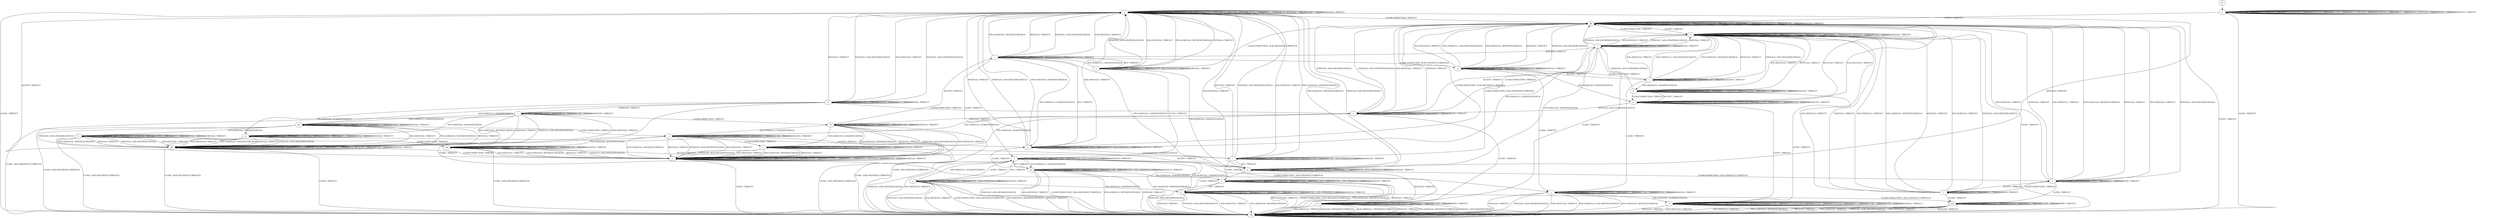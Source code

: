 digraph "" {
	graph ["Incoming time"=0.32468199729919434,
		"Outgoing time"=0.44037890434265137,
		Output="{'States': 39, 'Transitions': 495, 'Filename': '../results/tcp_rerun/TCP_Windows8_Server-TCP_Windows8_Server-5.dot'}",
		Reference="{'States': 39, 'Transitions': 495, 'Filename': '../subjects/tcp/TCP_Windows8_Server.dot'}",
		Solver=yices,
		Updated="{'States': 39, 'Transitions': 495, 'Filename': '../subjects/tcp/TCP_Windows8_Server.dot'}",
		"f-measure"=1.0,
		precision=1.0,
		recall=1.0
	];
	a -> a	[key=0,
		label="ACK+PSH(V,V,1) / TIMEOUT"];
	a -> a	[key=1,
		label="ACCEPT / TIMEOUT"];
	a -> a	[key=2,
		label="FIN+ACK(V,V,0) / TIMEOUT"];
	a -> a	[key=3,
		label="LISTEN / TIMEOUT"];
	a -> a	[key=4,
		label="CLOSE / TIMEOUT"];
	a -> a	[key=5,
		label="SEND / ACK+PSH(NEXT,CURRENT,1)"];
	a -> a	[key=6,
		label="ACK(V,V,0) / TIMEOUT"];
	a -> h	[key=0,
		label="RCV / TIMEOUT"];
	a -> kk	[key=0,
		label="CLOSECONNECTION / ACK+RST(NEXT,CURRENT,0)"];
	a -> kk	[key=1,
		label="SYN+ACK(V,V,0) / RST(NEXT,FRESH,0)"];
	a -> kk	[key=2,
		label="RST(V,V,0) / TIMEOUT"];
	a -> kk	[key=3,
		label="SYN(V,V,0) / ACK+RST(ZERO,NEXT,0)"];
	a -> kk	[key=4,
		label="ACK+RST(V,V,0) / TIMEOUT"];
	b -> b	[key=0,
		label="ACK+PSH(V,V,1) / TIMEOUT"];
	b -> b	[key=1,
		label="SYN+ACK(V,V,0) / TIMEOUT"];
	b -> b	[key=2,
		label="RST(V,V,0) / TIMEOUT"];
	b -> b	[key=3,
		label="ACCEPT / TIMEOUT"];
	b -> b	[key=4,
		label="FIN+ACK(V,V,0) / TIMEOUT"];
	b -> b	[key=5,
		label="LISTEN / TIMEOUT"];
	b -> b	[key=6,
		label="RCV / TIMEOUT"];
	b -> b	[key=7,
		label="ACK+RST(V,V,0) / TIMEOUT"];
	b -> b	[key=8,
		label="SEND / TIMEOUT"];
	b -> b	[key=9,
		label="ACK(V,V,0) / TIMEOUT"];
	b -> gg	[key=0,
		label="CLOSECONNECTION / TIMEOUT"];
	b -> ii	[key=0,
		label="SYN(V,V,0) / ACK+SYN(FRESH,NEXT,0)"];
	b -> kk	[key=0,
		label="CLOSE / TIMEOUT"];
	c -> b	[key=0,
		label="SYN+ACK(V,V,0) / RST(NEXT,FRESH,0)"];
	c -> b	[key=1,
		label="RST(V,V,0) / TIMEOUT"];
	c -> b	[key=2,
		label="SYN(V,V,0) / ACK+RST(ZERO,NEXT,0)"];
	c -> b	[key=3,
		label="ACK+RST(V,V,0) / TIMEOUT"];
	c -> c	[key=0,
		label="ACCEPT / TIMEOUT"];
	c -> c	[key=1,
		label="LISTEN / TIMEOUT"];
	c -> c	[key=2,
		label="SEND / ACK+PSH(NEXT,CURRENT,1)"];
	c -> c	[key=3,
		label="ACK(V,V,0) / TIMEOUT"];
	c -> g	[key=0,
		label="ACK+PSH(V,V,1) / ACK(NEXT,NEXT,0)"];
	c -> m	[key=0,
		label="FIN+ACK(V,V,0) / ACK(NEXT,NEXT,0)"];
	c -> q	[key=0,
		label="CLOSECONNECTION / ACK+FIN(NEXT,CURRENT,0)"];
	c -> u	[key=0,
		label="RCV / TIMEOUT"];
	c -> z	[key=0,
		label="CLOSE / TIMEOUT"];
	d -> d	[key=0,
		label="CLOSECONNECTION / TIMEOUT"];
	d -> d	[key=1,
		label="ACK+PSH(V,V,1) / TIMEOUT"];
	d -> d	[key=2,
		label="SYN+ACK(V,V,0) / RST(NEXT,FRESH,0)"];
	d -> d	[key=3,
		label="ACCEPT / TIMEOUT"];
	d -> d	[key=4,
		label="FIN+ACK(V,V,0) / TIMEOUT"];
	d -> d	[key=5,
		label="LISTEN / TIMEOUT"];
	d -> d	[key=6,
		label="SYN(V,V,0) / TIMEOUT"];
	d -> d	[key=7,
		label="RCV / TIMEOUT"];
	d -> d	[key=8,
		label="CLOSE / TIMEOUT"];
	d -> d	[key=9,
		label="SEND / TIMEOUT"];
	d -> d	[key=10,
		label="ACK(V,V,0) / TIMEOUT"];
	d -> kk	[key=0,
		label="RST(V,V,0) / TIMEOUT"];
	d -> kk	[key=1,
		label="ACK+RST(V,V,0) / TIMEOUT"];
	e -> e	[key=0,
		label="CLOSECONNECTION / TIMEOUT"];
	e -> e	[key=1,
		label="LISTEN / TIMEOUT"];
	e -> e	[key=2,
		label="RCV / TIMEOUT"];
	e -> e	[key=3,
		label="SEND / TIMEOUT"];
	e -> f	[key=0,
		label="ACCEPT / TIMEOUT"];
	e -> gg	[key=0,
		label="ACK+PSH(V,V,1) / TIMEOUT"];
	e -> gg	[key=1,
		label="SYN+ACK(V,V,0) / RST(NEXT,FRESH,0)"];
	e -> gg	[key=2,
		label="RST(V,V,0) / TIMEOUT"];
	e -> gg	[key=3,
		label="FIN+ACK(V,V,0) / TIMEOUT"];
	e -> gg	[key=4,
		label="SYN(V,V,0) / ACK+RST(ZERO,NEXT,0)"];
	e -> gg	[key=5,
		label="ACK+RST(V,V,0) / TIMEOUT"];
	e -> gg	[key=6,
		label="ACK(V,V,0) / TIMEOUT"];
	e -> mm	[key=0,
		label="CLOSE / TIMEOUT"];
	f -> e	[key=0,
		label="CLOSECONNECTION / TIMEOUT"];
	f -> f	[key=0,
		label="ACCEPT / TIMEOUT"];
	f -> f	[key=1,
		label="LISTEN / TIMEOUT"];
	f -> f	[key=2,
		label="RCV / TIMEOUT"];
	f -> f	[key=3,
		label="SEND / TIMEOUT"];
	f -> w	[key=0,
		label="ACK+PSH(V,V,1) / TIMEOUT"];
	f -> w	[key=1,
		label="SYN+ACK(V,V,0) / RST(NEXT,FRESH,0)"];
	f -> w	[key=2,
		label="RST(V,V,0) / TIMEOUT"];
	f -> w	[key=3,
		label="FIN+ACK(V,V,0) / TIMEOUT"];
	f -> w	[key=4,
		label="SYN(V,V,0) / ACK+RST(ZERO,NEXT,0)"];
	f -> w	[key=5,
		label="ACK+RST(V,V,0) / TIMEOUT"];
	f -> w	[key=6,
		label="ACK(V,V,0) / TIMEOUT"];
	f -> mm	[key=0,
		label="CLOSE / TIMEOUT"];
	g -> b	[key=0,
		label="SYN+ACK(V,V,0) / RST(NEXT,FRESH,0)"];
	g -> b	[key=1,
		label="RST(V,V,0) / TIMEOUT"];
	g -> b	[key=2,
		label="SYN(V,V,0) / ACK+RST(ZERO,NEXT,0)"];
	g -> b	[key=3,
		label="ACK+RST(V,V,0) / TIMEOUT"];
	g -> c	[key=0,
		label="RCV / TIMEOUT"];
	g -> g	[key=0,
		label="ACK+PSH(V,V,1) / ACK(NEXT,NEXT,0)"];
	g -> g	[key=1,
		label="ACCEPT / TIMEOUT"];
	g -> g	[key=2,
		label="LISTEN / TIMEOUT"];
	g -> g	[key=3,
		label="SEND / ACK+PSH(NEXT,CURRENT,1)"];
	g -> g	[key=4,
		label="ACK(V,V,0) / TIMEOUT"];
	g -> i	[key=0,
		label="FIN+ACK(V,V,0) / ACK(NEXT,NEXT,0)"];
	g -> aa	[key=0,
		label="CLOSE / TIMEOUT"];
	g -> gg	[key=0,
		label="CLOSECONNECTION / ACK+RST(NEXT,CURRENT,0)"];
	h -> h	[key=0,
		label="ACK+PSH(V,V,1) / TIMEOUT"];
	h -> h	[key=1,
		label="ACCEPT / TIMEOUT"];
	h -> h	[key=2,
		label="FIN+ACK(V,V,0) / TIMEOUT"];
	h -> h	[key=3,
		label="LISTEN / TIMEOUT"];
	h -> h	[key=4,
		label="RCV / TIMEOUT"];
	h -> h	[key=5,
		label="CLOSE / TIMEOUT"];
	h -> h	[key=6,
		label="SEND / ACK+PSH(NEXT,CURRENT,1)"];
	h -> h	[key=7,
		label="ACK(V,V,0) / TIMEOUT"];
	h -> kk	[key=0,
		label="SYN+ACK(V,V,0) / RST(NEXT,FRESH,0)"];
	h -> kk	[key=1,
		label="RST(V,V,0) / TIMEOUT"];
	h -> kk	[key=2,
		label="SYN(V,V,0) / ACK+RST(ZERO,NEXT,0)"];
	h -> kk	[key=3,
		label="ACK+RST(V,V,0) / TIMEOUT"];
	h -> mm	[key=0,
		label="CLOSECONNECTION / ACK+FIN(NEXT,CURRENT,0)"];
	i -> a	[key=0,
		label="CLOSE / TIMEOUT"];
	i -> b	[key=0,
		label="SYN+ACK(V,V,0) / RST(NEXT,FRESH,0)"];
	i -> b	[key=1,
		label="RST(V,V,0) / TIMEOUT"];
	i -> b	[key=2,
		label="SYN(V,V,0) / ACK+RST(ZERO,NEXT,0)"];
	i -> b	[key=3,
		label="ACK+RST(V,V,0) / TIMEOUT"];
	i -> i	[key=0,
		label="ACK+PSH(V,V,1) / TIMEOUT"];
	i -> i	[key=1,
		label="ACCEPT / TIMEOUT"];
	i -> i	[key=2,
		label="FIN+ACK(V,V,0) / TIMEOUT"];
	i -> i	[key=3,
		label="LISTEN / TIMEOUT"];
	i -> i	[key=4,
		label="SEND / ACK+PSH(NEXT,CURRENT,1)"];
	i -> i	[key=5,
		label="ACK(V,V,0) / TIMEOUT"];
	i -> m	[key=0,
		label="RCV / TIMEOUT"];
	i -> gg	[key=0,
		label="CLOSECONNECTION / ACK+RST(NEXT,CURRENT,0)"];
	j -> d	[key=0,
		label="FIN+ACK(V,V,0) / ACK(NEXT,NEXT,0)"];
	j -> j	[key=0,
		label="CLOSECONNECTION / TIMEOUT"];
	j -> j	[key=1,
		label="ACCEPT / TIMEOUT"];
	j -> j	[key=2,
		label="LISTEN / TIMEOUT"];
	j -> j	[key=3,
		label="RCV / TIMEOUT"];
	j -> j	[key=4,
		label="CLOSE / TIMEOUT"];
	j -> j	[key=5,
		label="SEND / TIMEOUT"];
	j -> j	[key=6,
		label="ACK(V,V,0) / TIMEOUT"];
	j -> kk	[key=0,
		label="ACK+PSH(V,V,1) / ACK+RST(NEXT,NEXT,0)"];
	j -> kk	[key=1,
		label="SYN+ACK(V,V,0) / RST(NEXT,FRESH,0)"];
	j -> kk	[key=2,
		label="RST(V,V,0) / TIMEOUT"];
	j -> kk	[key=3,
		label="SYN(V,V,0) / ACK+RST(ZERO,NEXT,0)"];
	j -> kk	[key=4,
		label="ACK+RST(V,V,0) / TIMEOUT"];
	k -> d	[key=0,
		label="CLOSE / TIMEOUT"];
	k -> k	[key=0,
		label="ACK+PSH(V,V,1) / TIMEOUT"];
	k -> k	[key=1,
		label="SYN+ACK(V,V,0) / RST(NEXT,FRESH,0)"];
	k -> k	[key=2,
		label="ACCEPT / TIMEOUT"];
	k -> k	[key=3,
		label="FIN+ACK(V,V,0) / TIMEOUT"];
	k -> k	[key=4,
		label="LISTEN / TIMEOUT"];
	k -> k	[key=5,
		label="RCV / TIMEOUT"];
	k -> k	[key=6,
		label="SEND / TIMEOUT"];
	k -> k	[key=7,
		label="ACK(V,V,0) / TIMEOUT"];
	k -> l	[key=0,
		label="SYN(V,V,0) / ACK+SYN(FRESH,NEXT,0)"];
	k -> p	[key=0,
		label="CLOSECONNECTION / TIMEOUT"];
	k -> w	[key=0,
		label="RST(V,V,0) / TIMEOUT"];
	k -> w	[key=1,
		label="ACK+RST(V,V,0) / TIMEOUT"];
	l -> c	[key=0,
		label="ACK(V,V,0) / TIMEOUT"];
	l -> g	[key=0,
		label="ACK+PSH(V,V,1) / ACK(NEXT,NEXT,0)"];
	l -> l	[key=0,
		label="SYN+ACK(V,V,0) / TIMEOUT"];
	l -> l	[key=1,
		label="ACCEPT / TIMEOUT"];
	l -> l	[key=2,
		label="LISTEN / TIMEOUT"];
	l -> l	[key=3,
		label="RCV / TIMEOUT"];
	l -> l	[key=4,
		label="SEND / TIMEOUT"];
	l -> m	[key=0,
		label="FIN+ACK(V,V,0) / ACK(NEXT,NEXT,0)"];
	l -> w	[key=0,
		label="RST(V,V,0) / TIMEOUT"];
	l -> w	[key=1,
		label="SYN(V,V,0) / ACK+RST(ZERO,NEXT,0)"];
	l -> w	[key=2,
		label="ACK+RST(V,V,0) / TIMEOUT"];
	l -> y	[key=0,
		label="CLOSECONNECTION / TIMEOUT"];
	l -> cc	[key=0,
		label="CLOSE / TIMEOUT"];
	m -> b	[key=0,
		label="SYN+ACK(V,V,0) / RST(NEXT,FRESH,0)"];
	m -> b	[key=1,
		label="RST(V,V,0) / TIMEOUT"];
	m -> b	[key=2,
		label="SYN(V,V,0) / ACK+RST(ZERO,NEXT,0)"];
	m -> b	[key=3,
		label="ACK+RST(V,V,0) / TIMEOUT"];
	m -> e	[key=0,
		label="CLOSECONNECTION / ACK+FIN(NEXT,CURRENT,0)"];
	m -> h	[key=0,
		label="CLOSE / TIMEOUT"];
	m -> m	[key=0,
		label="ACK+PSH(V,V,1) / TIMEOUT"];
	m -> m	[key=1,
		label="ACCEPT / TIMEOUT"];
	m -> m	[key=2,
		label="FIN+ACK(V,V,0) / TIMEOUT"];
	m -> m	[key=3,
		label="LISTEN / TIMEOUT"];
	m -> m	[key=4,
		label="RCV / TIMEOUT"];
	m -> m	[key=5,
		label="SEND / ACK+PSH(NEXT,CURRENT,1)"];
	m -> m	[key=6,
		label="ACK(V,V,0) / TIMEOUT"];
	n -> n	[key=0,
		label="CLOSECONNECTION / TIMEOUT"];
	n -> n	[key=1,
		label="ACK+PSH(V,V,1) / TIMEOUT"];
	n -> n	[key=2,
		label="SYN+ACK(V,V,0) / TIMEOUT"];
	n -> n	[key=3,
		label="RST(V,V,0) / TIMEOUT"];
	n -> n	[key=4,
		label="ACCEPT / TIMEOUT"];
	n -> n	[key=5,
		label="FIN+ACK(V,V,0) / TIMEOUT"];
	n -> n	[key=6,
		label="SYN(V,V,0) / TIMEOUT"];
	n -> n	[key=7,
		label="RCV / TIMEOUT"];
	n -> n	[key=8,
		label="ACK+RST(V,V,0) / TIMEOUT"];
	n -> n	[key=9,
		label="SEND / TIMEOUT"];
	n -> n	[key=10,
		label="ACK(V,V,0) / TIMEOUT"];
	n -> gg	[key=0,
		label="LISTEN / TIMEOUT"];
	n -> kk	[key=0,
		label="CLOSE / TIMEOUT"];
	o -> b	[key=0,
		label="ACCEPT / TIMEOUT"];
	o -> o	[key=0,
		label="CLOSECONNECTION / TIMEOUT"];
	o -> o	[key=1,
		label="ACK+PSH(V,V,1) / TIMEOUT"];
	o -> o	[key=2,
		label="SYN+ACK(V,V,0) / TIMEOUT"];
	o -> o	[key=3,
		label="RST(V,V,0) / TIMEOUT"];
	o -> o	[key=4,
		label="FIN+ACK(V,V,0) / TIMEOUT"];
	o -> o	[key=5,
		label="LISTEN / TIMEOUT"];
	o -> o	[key=6,
		label="SYN(V,V,0) / TIMEOUT"];
	o -> o	[key=7,
		label="RCV / TIMEOUT"];
	o -> o	[key=8,
		label="ACK+RST(V,V,0) / TIMEOUT"];
	o -> o	[key=9,
		label="SEND / TIMEOUT"];
	o -> o	[key=10,
		label="ACK(V,V,0) / TIMEOUT"];
	o -> kk	[key=0,
		label="CLOSE / TIMEOUT"];
	p -> d	[key=0,
		label="CLOSE / TIMEOUT"];
	p -> k	[key=0,
		label="ACCEPT / TIMEOUT"];
	p -> p	[key=0,
		label="CLOSECONNECTION / TIMEOUT"];
	p -> p	[key=1,
		label="ACK+PSH(V,V,1) / TIMEOUT"];
	p -> p	[key=2,
		label="SYN+ACK(V,V,0) / RST(NEXT,FRESH,0)"];
	p -> p	[key=3,
		label="FIN+ACK(V,V,0) / TIMEOUT"];
	p -> p	[key=4,
		label="LISTEN / TIMEOUT"];
	p -> p	[key=5,
		label="RCV / TIMEOUT"];
	p -> p	[key=6,
		label="SEND / TIMEOUT"];
	p -> p	[key=7,
		label="ACK(V,V,0) / TIMEOUT"];
	p -> y	[key=0,
		label="SYN(V,V,0) / ACK+SYN(FRESH,NEXT,0)"];
	p -> gg	[key=0,
		label="RST(V,V,0) / TIMEOUT"];
	p -> gg	[key=1,
		label="ACK+RST(V,V,0) / TIMEOUT"];
	q -> j	[key=0,
		label="CLOSE / TIMEOUT"];
	q -> p	[key=0,
		label="FIN+ACK(V,V,0) / ACK(NEXT,NEXT,0)"];
	q -> q	[key=0,
		label="CLOSECONNECTION / TIMEOUT"];
	q -> q	[key=1,
		label="LISTEN / TIMEOUT"];
	q -> q	[key=2,
		label="RCV / TIMEOUT"];
	q -> q	[key=3,
		label="SEND / TIMEOUT"];
	q -> q	[key=4,
		label="ACK(V,V,0) / TIMEOUT"];
	q -> v	[key=0,
		label="ACCEPT / TIMEOUT"];
	q -> gg	[key=0,
		label="ACK+PSH(V,V,1) / ACK+RST(NEXT,NEXT,0)"];
	q -> gg	[key=1,
		label="SYN+ACK(V,V,0) / RST(NEXT,FRESH,0)"];
	q -> gg	[key=2,
		label="RST(V,V,0) / TIMEOUT"];
	q -> gg	[key=3,
		label="SYN(V,V,0) / ACK+RST(ZERO,NEXT,0)"];
	q -> gg	[key=4,
		label="ACK+RST(V,V,0) / TIMEOUT"];
	r -> r	[key=0,
		label="ACCEPT / TIMEOUT"];
	r -> r	[key=1,
		label="LISTEN / TIMEOUT"];
	r -> r	[key=2,
		label="RCV / TIMEOUT"];
	r -> r	[key=3,
		label="SEND / TIMEOUT"];
	r -> r	[key=4,
		label="ACK(V,V,0) / TIMEOUT"];
	r -> bb	[key=0,
		label="SYN+ACK(V,V,0) / RST(NEXT,FRESH,0)"];
	r -> bb	[key=1,
		label="RST(V,V,0) / TIMEOUT"];
	r -> bb	[key=2,
		label="SYN(V,V,0) / ACK+RST(ZERO,NEXT,0)"];
	r -> bb	[key=3,
		label="ACK+RST(V,V,0) / TIMEOUT"];
	r -> ff	[key=0,
		label="CLOSECONNECTION / TIMEOUT"];
	r -> hh	[key=0,
		label="ACK+PSH(V,V,1) / ACK(NEXT,NEXT,0)"];
	r -> jj	[key=0,
		label="FIN+ACK(V,V,0) / ACK(NEXT,NEXT,0)"];
	r -> kk	[key=0,
		label="CLOSE / ACK+RST(NEXT,CURRENT,0)"];
	s -> g	[key=0,
		label="ACCEPT / TIMEOUT"];
	s -> o	[key=0,
		label="SYN+ACK(V,V,0) / RST(NEXT,FRESH,0)"];
	s -> o	[key=1,
		label="RST(V,V,0) / TIMEOUT"];
	s -> o	[key=2,
		label="SYN(V,V,0) / ACK+RST(ZERO,NEXT,0)"];
	s -> o	[key=3,
		label="ACK+RST(V,V,0) / TIMEOUT"];
	s -> s	[key=0,
		label="CLOSECONNECTION / TIMEOUT"];
	s -> s	[key=1,
		label="ACK+PSH(V,V,1) / ACK(NEXT,NEXT,0)"];
	s -> s	[key=2,
		label="LISTEN / TIMEOUT"];
	s -> s	[key=3,
		label="RCV / TIMEOUT"];
	s -> s	[key=4,
		label="SEND / TIMEOUT"];
	s -> s	[key=5,
		label="ACK(V,V,0) / TIMEOUT"];
	s -> dd	[key=0,
		label="FIN+ACK(V,V,0) / ACK(NEXT,NEXT,0)"];
	s -> kk	[key=0,
		label="CLOSE / ACK+RST(NEXT,CURRENT,0)"];
	t -> m	[key=0,
		label="ACCEPT / TIMEOUT"];
	t -> o	[key=0,
		label="SYN+ACK(V,V,0) / RST(NEXT,FRESH,0)"];
	t -> o	[key=1,
		label="RST(V,V,0) / TIMEOUT"];
	t -> o	[key=2,
		label="SYN(V,V,0) / ACK+RST(ZERO,NEXT,0)"];
	t -> o	[key=3,
		label="ACK+RST(V,V,0) / TIMEOUT"];
	t -> t	[key=0,
		label="CLOSECONNECTION / TIMEOUT"];
	t -> t	[key=1,
		label="ACK+PSH(V,V,1) / TIMEOUT"];
	t -> t	[key=2,
		label="FIN+ACK(V,V,0) / TIMEOUT"];
	t -> t	[key=3,
		label="LISTEN / TIMEOUT"];
	t -> t	[key=4,
		label="RCV / TIMEOUT"];
	t -> t	[key=5,
		label="SEND / TIMEOUT"];
	t -> t	[key=6,
		label="ACK(V,V,0) / TIMEOUT"];
	t -> kk	[key=0,
		label="CLOSE / ACK+RST(NEXT,CURRENT,0)"];
	u -> b	[key=0,
		label="SYN+ACK(V,V,0) / RST(NEXT,FRESH,0)"];
	u -> b	[key=1,
		label="RST(V,V,0) / TIMEOUT"];
	u -> b	[key=2,
		label="SYN(V,V,0) / ACK+RST(ZERO,NEXT,0)"];
	u -> b	[key=3,
		label="ACK+RST(V,V,0) / TIMEOUT"];
	u -> c	[key=0,
		label="ACK+PSH(V,V,1) / ACK(NEXT,NEXT,0)"];
	u -> m	[key=0,
		label="FIN+ACK(V,V,0) / ACK(NEXT,NEXT,0)"];
	u -> u	[key=0,
		label="ACCEPT / TIMEOUT"];
	u -> u	[key=1,
		label="LISTEN / TIMEOUT"];
	u -> u	[key=2,
		label="RCV / TIMEOUT"];
	u -> u	[key=3,
		label="SEND / ACK+PSH(NEXT,CURRENT,1)"];
	u -> u	[key=4,
		label="ACK(V,V,0) / TIMEOUT"];
	u -> z	[key=0,
		label="CLOSE / TIMEOUT"];
	u -> gg	[key=0,
		label="CLOSECONNECTION / ACK+RST(NEXT,CURRENT,0)"];
	v -> j	[key=0,
		label="CLOSE / TIMEOUT"];
	v -> k	[key=0,
		label="FIN+ACK(V,V,0) / ACK(NEXT,NEXT,0)"];
	v -> q	[key=0,
		label="CLOSECONNECTION / TIMEOUT"];
	v -> v	[key=0,
		label="ACCEPT / TIMEOUT"];
	v -> v	[key=1,
		label="LISTEN / TIMEOUT"];
	v -> v	[key=2,
		label="RCV / TIMEOUT"];
	v -> v	[key=3,
		label="SEND / TIMEOUT"];
	v -> v	[key=4,
		label="ACK(V,V,0) / TIMEOUT"];
	v -> w	[key=0,
		label="ACK+PSH(V,V,1) / ACK+RST(NEXT,NEXT,0)"];
	v -> w	[key=1,
		label="SYN+ACK(V,V,0) / RST(NEXT,FRESH,0)"];
	v -> w	[key=2,
		label="RST(V,V,0) / TIMEOUT"];
	v -> w	[key=3,
		label="SYN(V,V,0) / ACK+RST(ZERO,NEXT,0)"];
	v -> w	[key=4,
		label="ACK+RST(V,V,0) / TIMEOUT"];
	w -> l	[key=0,
		label="SYN(V,V,0) / ACK+SYN(FRESH,NEXT,0)"];
	w -> w	[key=0,
		label="ACK+PSH(V,V,1) / TIMEOUT"];
	w -> w	[key=1,
		label="SYN+ACK(V,V,0) / TIMEOUT"];
	w -> w	[key=2,
		label="RST(V,V,0) / TIMEOUT"];
	w -> w	[key=3,
		label="ACCEPT / TIMEOUT"];
	w -> w	[key=4,
		label="FIN+ACK(V,V,0) / TIMEOUT"];
	w -> w	[key=5,
		label="LISTEN / TIMEOUT"];
	w -> w	[key=6,
		label="RCV / TIMEOUT"];
	w -> w	[key=7,
		label="ACK+RST(V,V,0) / TIMEOUT"];
	w -> w	[key=8,
		label="SEND / TIMEOUT"];
	w -> w	[key=9,
		label="ACK(V,V,0) / TIMEOUT"];
	w -> gg	[key=0,
		label="CLOSECONNECTION / TIMEOUT"];
	w -> kk	[key=0,
		label="CLOSE / TIMEOUT"];
	x -> h	[key=0,
		label="FIN+ACK(V,V,0) / ACK(NEXT,NEXT,0)"];
	x -> x	[key=0,
		label="ACCEPT / TIMEOUT"];
	x -> x	[key=1,
		label="LISTEN / TIMEOUT"];
	x -> x	[key=2,
		label="RCV / TIMEOUT"];
	x -> x	[key=3,
		label="SEND / ACK+PSH(NEXT,CURRENT,1)"];
	x -> x	[key=4,
		label="ACK(V,V,0) / TIMEOUT"];
	x -> z	[key=0,
		label="ACK+PSH(V,V,1) / ACK(NEXT,NEXT,0)"];
	x -> z	[key=1,
		label="CLOSE / TIMEOUT"];
	x -> kk	[key=0,
		label="CLOSECONNECTION / ACK+RST(NEXT,CURRENT,0)"];
	x -> kk	[key=1,
		label="SYN+ACK(V,V,0) / RST(NEXT,FRESH,0)"];
	x -> kk	[key=2,
		label="RST(V,V,0) / TIMEOUT"];
	x -> kk	[key=3,
		label="SYN(V,V,0) / ACK+RST(ZERO,NEXT,0)"];
	x -> kk	[key=4,
		label="ACK+RST(V,V,0) / TIMEOUT"];
	y -> l	[key=0,
		label="ACCEPT / TIMEOUT"];
	y -> s	[key=0,
		label="ACK+PSH(V,V,1) / ACK(NEXT,NEXT,0)"];
	y -> t	[key=0,
		label="FIN+ACK(V,V,0) / ACK(NEXT,NEXT,0)"];
	y -> y	[key=0,
		label="CLOSECONNECTION / TIMEOUT"];
	y -> y	[key=1,
		label="SYN+ACK(V,V,0) / TIMEOUT"];
	y -> y	[key=2,
		label="LISTEN / TIMEOUT"];
	y -> y	[key=3,
		label="RCV / TIMEOUT"];
	y -> y	[key=4,
		label="SEND / TIMEOUT"];
	y -> cc	[key=0,
		label="CLOSE / TIMEOUT"];
	y -> ff	[key=0,
		label="ACK(V,V,0) / TIMEOUT"];
	y -> gg	[key=0,
		label="RST(V,V,0) / TIMEOUT"];
	y -> gg	[key=1,
		label="SYN(V,V,0) / ACK+RST(ZERO,NEXT,0)"];
	y -> gg	[key=2,
		label="ACK+RST(V,V,0) / TIMEOUT"];
	z -> h	[key=0,
		label="FIN+ACK(V,V,0) / ACK(NEXT,NEXT,0)"];
	z -> j	[key=0,
		label="CLOSECONNECTION / ACK+FIN(NEXT,CURRENT,0)"];
	z -> x	[key=0,
		label="RCV / TIMEOUT"];
	z -> z	[key=0,
		label="ACCEPT / TIMEOUT"];
	z -> z	[key=1,
		label="LISTEN / TIMEOUT"];
	z -> z	[key=2,
		label="CLOSE / TIMEOUT"];
	z -> z	[key=3,
		label="SEND / ACK+PSH(NEXT,CURRENT,1)"];
	z -> z	[key=4,
		label="ACK(V,V,0) / TIMEOUT"];
	z -> aa	[key=0,
		label="ACK+PSH(V,V,1) / ACK(NEXT,NEXT,0)"];
	z -> kk	[key=0,
		label="SYN+ACK(V,V,0) / RST(NEXT,FRESH,0)"];
	z -> kk	[key=1,
		label="RST(V,V,0) / TIMEOUT"];
	z -> kk	[key=2,
		label="SYN(V,V,0) / ACK+RST(ZERO,NEXT,0)"];
	z -> kk	[key=3,
		label="ACK+RST(V,V,0) / TIMEOUT"];
	aa -> a	[key=0,
		label="FIN+ACK(V,V,0) / ACK(NEXT,NEXT,0)"];
	aa -> z	[key=0,
		label="RCV / TIMEOUT"];
	aa -> aa	[key=0,
		label="ACK+PSH(V,V,1) / ACK(NEXT,NEXT,0)"];
	aa -> aa	[key=1,
		label="ACCEPT / TIMEOUT"];
	aa -> aa	[key=2,
		label="LISTEN / TIMEOUT"];
	aa -> aa	[key=3,
		label="CLOSE / TIMEOUT"];
	aa -> aa	[key=4,
		label="SEND / ACK+PSH(NEXT,CURRENT,1)"];
	aa -> aa	[key=5,
		label="ACK(V,V,0) / TIMEOUT"];
	aa -> kk	[key=0,
		label="CLOSECONNECTION / ACK+RST(NEXT,CURRENT,0)"];
	aa -> kk	[key=1,
		label="SYN+ACK(V,V,0) / RST(NEXT,FRESH,0)"];
	aa -> kk	[key=2,
		label="RST(V,V,0) / TIMEOUT"];
	aa -> kk	[key=3,
		label="SYN(V,V,0) / ACK+RST(ZERO,NEXT,0)"];
	aa -> kk	[key=4,
		label="ACK+RST(V,V,0) / TIMEOUT"];
	bb -> o	[key=0,
		label="CLOSECONNECTION / TIMEOUT"];
	bb -> bb	[key=0,
		label="ACK+PSH(V,V,1) / TIMEOUT"];
	bb -> bb	[key=1,
		label="SYN+ACK(V,V,0) / TIMEOUT"];
	bb -> bb	[key=2,
		label="RST(V,V,0) / TIMEOUT"];
	bb -> bb	[key=3,
		label="ACCEPT / TIMEOUT"];
	bb -> bb	[key=4,
		label="FIN+ACK(V,V,0) / TIMEOUT"];
	bb -> bb	[key=5,
		label="LISTEN / TIMEOUT"];
	bb -> bb	[key=6,
		label="SYN(V,V,0) / TIMEOUT"];
	bb -> bb	[key=7,
		label="RCV / TIMEOUT"];
	bb -> bb	[key=8,
		label="ACK+RST(V,V,0) / TIMEOUT"];
	bb -> bb	[key=9,
		label="SEND / TIMEOUT"];
	bb -> bb	[key=10,
		label="ACK(V,V,0) / TIMEOUT"];
	bb -> kk	[key=0,
		label="CLOSE / TIMEOUT"];
	cc -> cc	[key=0,
		label="CLOSECONNECTION / TIMEOUT"];
	cc -> cc	[key=1,
		label="SYN+ACK(V,V,0) / TIMEOUT"];
	cc -> cc	[key=2,
		label="ACCEPT / TIMEOUT"];
	cc -> cc	[key=3,
		label="LISTEN / TIMEOUT"];
	cc -> cc	[key=4,
		label="RCV / TIMEOUT"];
	cc -> cc	[key=5,
		label="CLOSE / TIMEOUT"];
	cc -> cc	[key=6,
		label="SEND / TIMEOUT"];
	cc -> kk	[key=0,
		label="ACK+PSH(V,V,1) / RST(NEXT,CURRENT,0)"];
	cc -> kk	[key=1,
		label="RST(V,V,0) / TIMEOUT"];
	cc -> kk	[key=2,
		label="FIN+ACK(V,V,0) / RST(NEXT,CURRENT,0)"];
	cc -> kk	[key=3,
		label="SYN(V,V,0) / ACK+RST(ZERO,NEXT,0)"];
	cc -> kk	[key=4,
		label="ACK+RST(V,V,0) / TIMEOUT"];
	cc -> kk	[key=5,
		label="ACK(V,V,0) / RST(NEXT,CURRENT,0)"];
	dd -> i	[key=0,
		label="ACCEPT / TIMEOUT"];
	dd -> o	[key=0,
		label="SYN+ACK(V,V,0) / RST(NEXT,FRESH,0)"];
	dd -> o	[key=1,
		label="RST(V,V,0) / TIMEOUT"];
	dd -> o	[key=2,
		label="SYN(V,V,0) / ACK+RST(ZERO,NEXT,0)"];
	dd -> o	[key=3,
		label="ACK+RST(V,V,0) / TIMEOUT"];
	dd -> dd	[key=0,
		label="CLOSECONNECTION / TIMEOUT"];
	dd -> dd	[key=1,
		label="ACK+PSH(V,V,1) / TIMEOUT"];
	dd -> dd	[key=2,
		label="FIN+ACK(V,V,0) / TIMEOUT"];
	dd -> dd	[key=3,
		label="LISTEN / TIMEOUT"];
	dd -> dd	[key=4,
		label="RCV / TIMEOUT"];
	dd -> dd	[key=5,
		label="SEND / TIMEOUT"];
	dd -> dd	[key=6,
		label="ACK(V,V,0) / TIMEOUT"];
	dd -> kk	[key=0,
		label="CLOSE / ACK+RST(NEXT,CURRENT,0)"];
	ee -> n	[key=0];
	ff -> c	[key=0,
		label="ACCEPT / TIMEOUT"];
	ff -> o	[key=0,
		label="SYN+ACK(V,V,0) / RST(NEXT,FRESH,0)"];
	ff -> o	[key=1,
		label="RST(V,V,0) / TIMEOUT"];
	ff -> o	[key=2,
		label="SYN(V,V,0) / ACK+RST(ZERO,NEXT,0)"];
	ff -> o	[key=3,
		label="ACK+RST(V,V,0) / TIMEOUT"];
	ff -> s	[key=0,
		label="ACK+PSH(V,V,1) / ACK(NEXT,NEXT,0)"];
	ff -> t	[key=0,
		label="FIN+ACK(V,V,0) / ACK(NEXT,NEXT,0)"];
	ff -> ff	[key=0,
		label="CLOSECONNECTION / TIMEOUT"];
	ff -> ff	[key=1,
		label="LISTEN / TIMEOUT"];
	ff -> ff	[key=2,
		label="RCV / TIMEOUT"];
	ff -> ff	[key=3,
		label="SEND / TIMEOUT"];
	ff -> ff	[key=4,
		label="ACK(V,V,0) / TIMEOUT"];
	ff -> kk	[key=0,
		label="CLOSE / ACK+RST(NEXT,CURRENT,0)"];
	gg -> w	[key=0,
		label="ACCEPT / TIMEOUT"];
	gg -> y	[key=0,
		label="SYN(V,V,0) / ACK+SYN(FRESH,NEXT,0)"];
	gg -> gg	[key=0,
		label="CLOSECONNECTION / TIMEOUT"];
	gg -> gg	[key=1,
		label="ACK+PSH(V,V,1) / TIMEOUT"];
	gg -> gg	[key=2,
		label="SYN+ACK(V,V,0) / TIMEOUT"];
	gg -> gg	[key=3,
		label="RST(V,V,0) / TIMEOUT"];
	gg -> gg	[key=4,
		label="FIN+ACK(V,V,0) / TIMEOUT"];
	gg -> gg	[key=5,
		label="LISTEN / TIMEOUT"];
	gg -> gg	[key=6,
		label="RCV / TIMEOUT"];
	gg -> gg	[key=7,
		label="ACK+RST(V,V,0) / TIMEOUT"];
	gg -> gg	[key=8,
		label="SEND / TIMEOUT"];
	gg -> gg	[key=9,
		label="ACK(V,V,0) / TIMEOUT"];
	gg -> kk	[key=0,
		label="CLOSE / TIMEOUT"];
	hh -> s	[key=0,
		label="CLOSECONNECTION / TIMEOUT"];
	hh -> bb	[key=0,
		label="SYN+ACK(V,V,0) / RST(NEXT,FRESH,0)"];
	hh -> bb	[key=1,
		label="RST(V,V,0) / TIMEOUT"];
	hh -> bb	[key=2,
		label="SYN(V,V,0) / ACK+RST(ZERO,NEXT,0)"];
	hh -> bb	[key=3,
		label="ACK+RST(V,V,0) / TIMEOUT"];
	hh -> hh	[key=0,
		label="ACK+PSH(V,V,1) / ACK(NEXT,NEXT,0)"];
	hh -> hh	[key=1,
		label="ACCEPT / TIMEOUT"];
	hh -> hh	[key=2,
		label="LISTEN / TIMEOUT"];
	hh -> hh	[key=3,
		label="RCV / TIMEOUT"];
	hh -> hh	[key=4,
		label="SEND / TIMEOUT"];
	hh -> hh	[key=5,
		label="ACK(V,V,0) / TIMEOUT"];
	hh -> kk	[key=0,
		label="CLOSE / ACK+RST(NEXT,CURRENT,0)"];
	hh -> ll	[key=0,
		label="FIN+ACK(V,V,0) / ACK(NEXT,NEXT,0)"];
	ii -> b	[key=0,
		label="RST(V,V,0) / TIMEOUT"];
	ii -> b	[key=1,
		label="SYN(V,V,0) / ACK+RST(ZERO,NEXT,0)"];
	ii -> b	[key=2,
		label="ACK+RST(V,V,0) / TIMEOUT"];
	ii -> r	[key=0,
		label="ACK(V,V,0) / TIMEOUT"];
	ii -> y	[key=0,
		label="CLOSECONNECTION / TIMEOUT"];
	ii -> cc	[key=0,
		label="CLOSE / TIMEOUT"];
	ii -> hh	[key=0,
		label="ACK+PSH(V,V,1) / ACK(NEXT,NEXT,0)"];
	ii -> ii	[key=0,
		label="SYN+ACK(V,V,0) / TIMEOUT"];
	ii -> ii	[key=1,
		label="ACCEPT / TIMEOUT"];
	ii -> ii	[key=2,
		label="LISTEN / TIMEOUT"];
	ii -> ii	[key=3,
		label="RCV / TIMEOUT"];
	ii -> ii	[key=4,
		label="SEND / TIMEOUT"];
	ii -> jj	[key=0,
		label="FIN+ACK(V,V,0) / ACK(NEXT,NEXT,0)"];
	jj -> t	[key=0,
		label="CLOSECONNECTION / TIMEOUT"];
	jj -> bb	[key=0,
		label="SYN+ACK(V,V,0) / RST(NEXT,FRESH,0)"];
	jj -> bb	[key=1,
		label="RST(V,V,0) / TIMEOUT"];
	jj -> bb	[key=2,
		label="SYN(V,V,0) / ACK+RST(ZERO,NEXT,0)"];
	jj -> bb	[key=3,
		label="ACK+RST(V,V,0) / TIMEOUT"];
	jj -> jj	[key=0,
		label="ACK+PSH(V,V,1) / TIMEOUT"];
	jj -> jj	[key=1,
		label="ACCEPT / TIMEOUT"];
	jj -> jj	[key=2,
		label="FIN+ACK(V,V,0) / TIMEOUT"];
	jj -> jj	[key=3,
		label="LISTEN / TIMEOUT"];
	jj -> jj	[key=4,
		label="RCV / TIMEOUT"];
	jj -> jj	[key=5,
		label="SEND / TIMEOUT"];
	jj -> jj	[key=6,
		label="ACK(V,V,0) / TIMEOUT"];
	jj -> kk	[key=0,
		label="CLOSE / ACK+RST(NEXT,CURRENT,0)"];
	kk -> kk	[key=0,
		label="CLOSECONNECTION / TIMEOUT"];
	kk -> kk	[key=1,
		label="ACK+PSH(V,V,1) / TIMEOUT"];
	kk -> kk	[key=2,
		label="SYN+ACK(V,V,0) / TIMEOUT"];
	kk -> kk	[key=3,
		label="RST(V,V,0) / TIMEOUT"];
	kk -> kk	[key=4,
		label="ACCEPT / TIMEOUT"];
	kk -> kk	[key=5,
		label="FIN+ACK(V,V,0) / TIMEOUT"];
	kk -> kk	[key=6,
		label="LISTEN / TIMEOUT"];
	kk -> kk	[key=7,
		label="SYN(V,V,0) / TIMEOUT"];
	kk -> kk	[key=8,
		label="RCV / TIMEOUT"];
	kk -> kk	[key=9,
		label="ACK+RST(V,V,0) / TIMEOUT"];
	kk -> kk	[key=10,
		label="CLOSE / TIMEOUT"];
	kk -> kk	[key=11,
		label="SEND / TIMEOUT"];
	kk -> kk	[key=12,
		label="ACK(V,V,0) / TIMEOUT"];
	ll -> bb	[key=0,
		label="SYN+ACK(V,V,0) / RST(NEXT,FRESH,0)"];
	ll -> bb	[key=1,
		label="RST(V,V,0) / TIMEOUT"];
	ll -> bb	[key=2,
		label="SYN(V,V,0) / ACK+RST(ZERO,NEXT,0)"];
	ll -> bb	[key=3,
		label="ACK+RST(V,V,0) / TIMEOUT"];
	ll -> dd	[key=0,
		label="CLOSECONNECTION / TIMEOUT"];
	ll -> kk	[key=0,
		label="CLOSE / ACK+RST(NEXT,CURRENT,0)"];
	ll -> ll	[key=0,
		label="ACK+PSH(V,V,1) / TIMEOUT"];
	ll -> ll	[key=1,
		label="ACCEPT / TIMEOUT"];
	ll -> ll	[key=2,
		label="FIN+ACK(V,V,0) / TIMEOUT"];
	ll -> ll	[key=3,
		label="LISTEN / TIMEOUT"];
	ll -> ll	[key=4,
		label="RCV / TIMEOUT"];
	ll -> ll	[key=5,
		label="SEND / TIMEOUT"];
	ll -> ll	[key=6,
		label="ACK(V,V,0) / TIMEOUT"];
	mm -> kk	[key=0,
		label="ACK+PSH(V,V,1) / TIMEOUT"];
	mm -> kk	[key=1,
		label="SYN+ACK(V,V,0) / RST(NEXT,FRESH,0)"];
	mm -> kk	[key=2,
		label="RST(V,V,0) / TIMEOUT"];
	mm -> kk	[key=3,
		label="FIN+ACK(V,V,0) / TIMEOUT"];
	mm -> kk	[key=4,
		label="SYN(V,V,0) / ACK+RST(ZERO,NEXT,0)"];
	mm -> kk	[key=5,
		label="ACK+RST(V,V,0) / TIMEOUT"];
	mm -> kk	[key=6,
		label="ACK(V,V,0) / TIMEOUT"];
	mm -> mm	[key=0,
		label="CLOSECONNECTION / TIMEOUT"];
	mm -> mm	[key=1,
		label="ACCEPT / TIMEOUT"];
	mm -> mm	[key=2,
		label="LISTEN / TIMEOUT"];
	mm -> mm	[key=3,
		label="RCV / TIMEOUT"];
	mm -> mm	[key=4,
		label="CLOSE / TIMEOUT"];
	mm -> mm	[key=5,
		label="SEND / TIMEOUT"];
}
